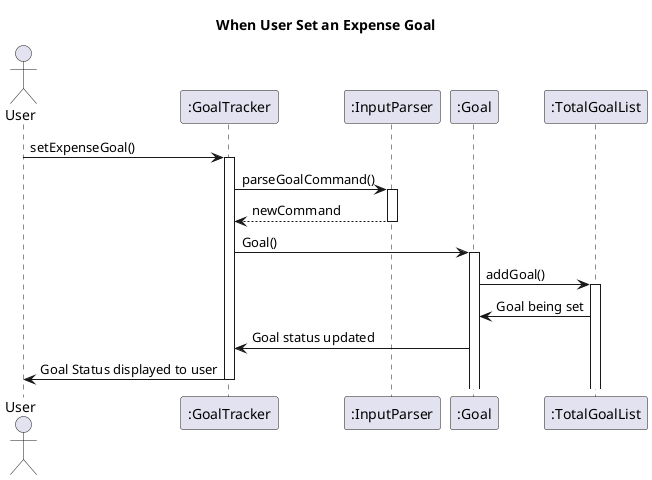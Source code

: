 @startuml
title When User Set an Expense Goal
actor User

User -> ":GoalTracker" : setExpenseGoal()
activate ":GoalTracker"

":GoalTracker" -> ":InputParser" : parseGoalCommand()
activate ":InputParser"
return newCommand

":GoalTracker" -> ":Goal" : Goal()
activate ":Goal"

":Goal" -> ":TotalGoalList" : addGoal()
activate ":TotalGoalList"

":TotalGoalList" -> ":Goal" : Goal being set

":Goal" -> ":GoalTracker" : Goal status updated

":GoalTracker" -> User : Goal Status displayed to user
deactivate ":GoalTracker"
@enduml